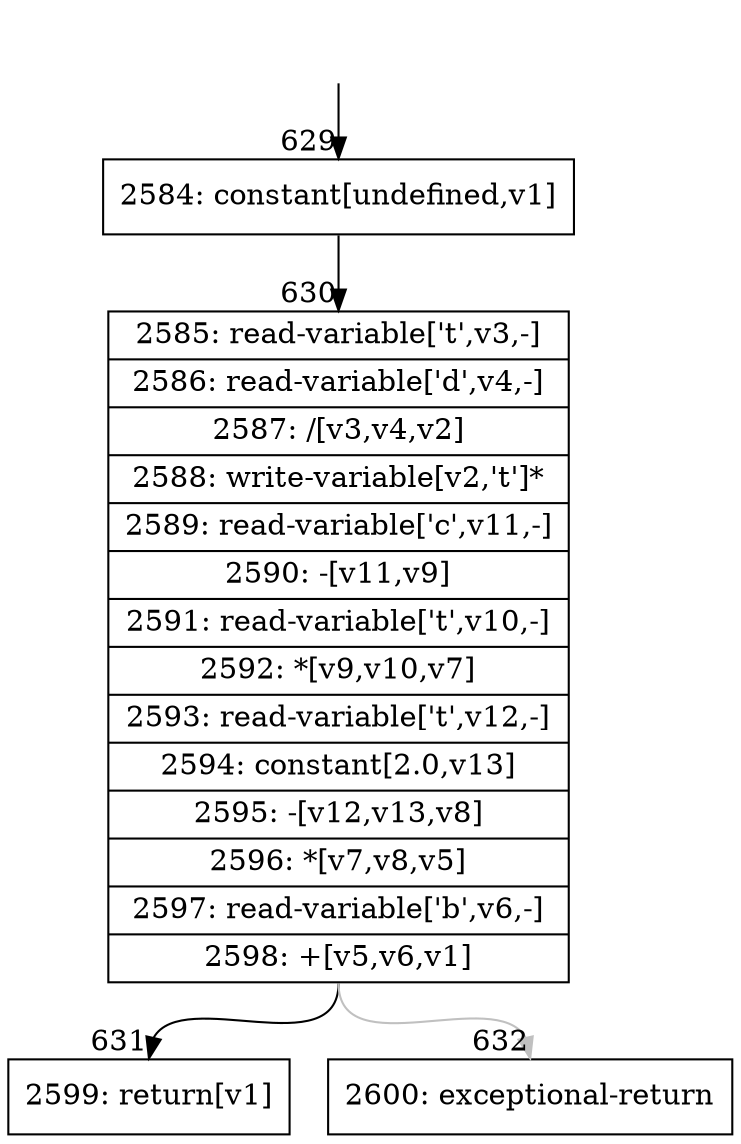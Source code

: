 digraph {
rankdir="TD"
BB_entry46[shape=none,label=""];
BB_entry46 -> BB629 [tailport=s, headport=n, headlabel="    629"]
BB629 [shape=record label="{2584: constant[undefined,v1]}" ] 
BB629 -> BB630 [tailport=s, headport=n, headlabel="      630"]
BB630 [shape=record label="{2585: read-variable['t',v3,-]|2586: read-variable['d',v4,-]|2587: /[v3,v4,v2]|2588: write-variable[v2,'t']*|2589: read-variable['c',v11,-]|2590: -[v11,v9]|2591: read-variable['t',v10,-]|2592: *[v9,v10,v7]|2593: read-variable['t',v12,-]|2594: constant[2.0,v13]|2595: -[v12,v13,v8]|2596: *[v7,v8,v5]|2597: read-variable['b',v6,-]|2598: +[v5,v6,v1]}" ] 
BB630 -> BB631 [tailport=s, headport=n, headlabel="      631"]
BB630 -> BB632 [tailport=s, headport=n, color=gray, headlabel="      632"]
BB631 [shape=record label="{2599: return[v1]}" ] 
BB632 [shape=record label="{2600: exceptional-return}" ] 
//#$~ 914
}
